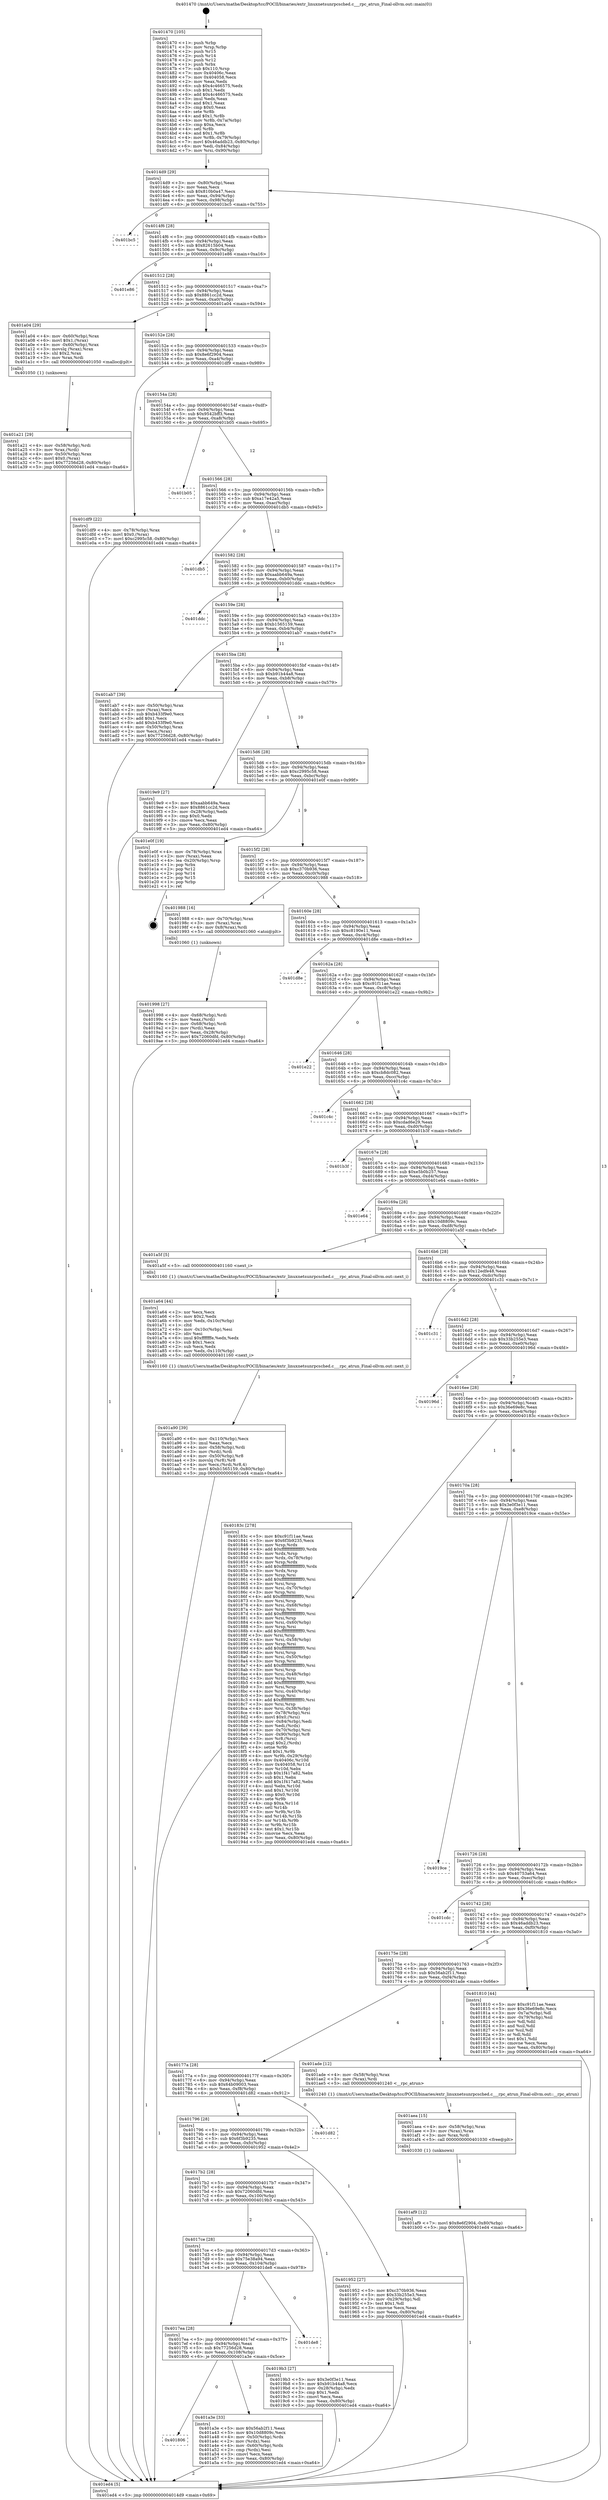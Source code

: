 digraph "0x401470" {
  label = "0x401470 (/mnt/c/Users/mathe/Desktop/tcc/POCII/binaries/extr_linuxnetsunrpcsched.c___rpc_atrun_Final-ollvm.out::main(0))"
  labelloc = "t"
  node[shape=record]

  Entry [label="",width=0.3,height=0.3,shape=circle,fillcolor=black,style=filled]
  "0x4014d9" [label="{
     0x4014d9 [29]\l
     | [instrs]\l
     &nbsp;&nbsp;0x4014d9 \<+3\>: mov -0x80(%rbp),%eax\l
     &nbsp;&nbsp;0x4014dc \<+2\>: mov %eax,%ecx\l
     &nbsp;&nbsp;0x4014de \<+6\>: sub $0x810b0a47,%ecx\l
     &nbsp;&nbsp;0x4014e4 \<+6\>: mov %eax,-0x94(%rbp)\l
     &nbsp;&nbsp;0x4014ea \<+6\>: mov %ecx,-0x98(%rbp)\l
     &nbsp;&nbsp;0x4014f0 \<+6\>: je 0000000000401bc5 \<main+0x755\>\l
  }"]
  "0x401bc5" [label="{
     0x401bc5\l
  }", style=dashed]
  "0x4014f6" [label="{
     0x4014f6 [28]\l
     | [instrs]\l
     &nbsp;&nbsp;0x4014f6 \<+5\>: jmp 00000000004014fb \<main+0x8b\>\l
     &nbsp;&nbsp;0x4014fb \<+6\>: mov -0x94(%rbp),%eax\l
     &nbsp;&nbsp;0x401501 \<+5\>: sub $0x82615b04,%eax\l
     &nbsp;&nbsp;0x401506 \<+6\>: mov %eax,-0x9c(%rbp)\l
     &nbsp;&nbsp;0x40150c \<+6\>: je 0000000000401e86 \<main+0xa16\>\l
  }"]
  Exit [label="",width=0.3,height=0.3,shape=circle,fillcolor=black,style=filled,peripheries=2]
  "0x401e86" [label="{
     0x401e86\l
  }", style=dashed]
  "0x401512" [label="{
     0x401512 [28]\l
     | [instrs]\l
     &nbsp;&nbsp;0x401512 \<+5\>: jmp 0000000000401517 \<main+0xa7\>\l
     &nbsp;&nbsp;0x401517 \<+6\>: mov -0x94(%rbp),%eax\l
     &nbsp;&nbsp;0x40151d \<+5\>: sub $0x8861cc2d,%eax\l
     &nbsp;&nbsp;0x401522 \<+6\>: mov %eax,-0xa0(%rbp)\l
     &nbsp;&nbsp;0x401528 \<+6\>: je 0000000000401a04 \<main+0x594\>\l
  }"]
  "0x401af9" [label="{
     0x401af9 [12]\l
     | [instrs]\l
     &nbsp;&nbsp;0x401af9 \<+7\>: movl $0x8e6f2904,-0x80(%rbp)\l
     &nbsp;&nbsp;0x401b00 \<+5\>: jmp 0000000000401ed4 \<main+0xa64\>\l
  }"]
  "0x401a04" [label="{
     0x401a04 [29]\l
     | [instrs]\l
     &nbsp;&nbsp;0x401a04 \<+4\>: mov -0x60(%rbp),%rax\l
     &nbsp;&nbsp;0x401a08 \<+6\>: movl $0x1,(%rax)\l
     &nbsp;&nbsp;0x401a0e \<+4\>: mov -0x60(%rbp),%rax\l
     &nbsp;&nbsp;0x401a12 \<+3\>: movslq (%rax),%rax\l
     &nbsp;&nbsp;0x401a15 \<+4\>: shl $0x2,%rax\l
     &nbsp;&nbsp;0x401a19 \<+3\>: mov %rax,%rdi\l
     &nbsp;&nbsp;0x401a1c \<+5\>: call 0000000000401050 \<malloc@plt\>\l
     | [calls]\l
     &nbsp;&nbsp;0x401050 \{1\} (unknown)\l
  }"]
  "0x40152e" [label="{
     0x40152e [28]\l
     | [instrs]\l
     &nbsp;&nbsp;0x40152e \<+5\>: jmp 0000000000401533 \<main+0xc3\>\l
     &nbsp;&nbsp;0x401533 \<+6\>: mov -0x94(%rbp),%eax\l
     &nbsp;&nbsp;0x401539 \<+5\>: sub $0x8e6f2904,%eax\l
     &nbsp;&nbsp;0x40153e \<+6\>: mov %eax,-0xa4(%rbp)\l
     &nbsp;&nbsp;0x401544 \<+6\>: je 0000000000401df9 \<main+0x989\>\l
  }"]
  "0x401aea" [label="{
     0x401aea [15]\l
     | [instrs]\l
     &nbsp;&nbsp;0x401aea \<+4\>: mov -0x58(%rbp),%rax\l
     &nbsp;&nbsp;0x401aee \<+3\>: mov (%rax),%rax\l
     &nbsp;&nbsp;0x401af1 \<+3\>: mov %rax,%rdi\l
     &nbsp;&nbsp;0x401af4 \<+5\>: call 0000000000401030 \<free@plt\>\l
     | [calls]\l
     &nbsp;&nbsp;0x401030 \{1\} (unknown)\l
  }"]
  "0x401df9" [label="{
     0x401df9 [22]\l
     | [instrs]\l
     &nbsp;&nbsp;0x401df9 \<+4\>: mov -0x78(%rbp),%rax\l
     &nbsp;&nbsp;0x401dfd \<+6\>: movl $0x0,(%rax)\l
     &nbsp;&nbsp;0x401e03 \<+7\>: movl $0xc2995c58,-0x80(%rbp)\l
     &nbsp;&nbsp;0x401e0a \<+5\>: jmp 0000000000401ed4 \<main+0xa64\>\l
  }"]
  "0x40154a" [label="{
     0x40154a [28]\l
     | [instrs]\l
     &nbsp;&nbsp;0x40154a \<+5\>: jmp 000000000040154f \<main+0xdf\>\l
     &nbsp;&nbsp;0x40154f \<+6\>: mov -0x94(%rbp),%eax\l
     &nbsp;&nbsp;0x401555 \<+5\>: sub $0x9542bff3,%eax\l
     &nbsp;&nbsp;0x40155a \<+6\>: mov %eax,-0xa8(%rbp)\l
     &nbsp;&nbsp;0x401560 \<+6\>: je 0000000000401b05 \<main+0x695\>\l
  }"]
  "0x401a90" [label="{
     0x401a90 [39]\l
     | [instrs]\l
     &nbsp;&nbsp;0x401a90 \<+6\>: mov -0x110(%rbp),%ecx\l
     &nbsp;&nbsp;0x401a96 \<+3\>: imul %eax,%ecx\l
     &nbsp;&nbsp;0x401a99 \<+4\>: mov -0x58(%rbp),%rdi\l
     &nbsp;&nbsp;0x401a9d \<+3\>: mov (%rdi),%rdi\l
     &nbsp;&nbsp;0x401aa0 \<+4\>: mov -0x50(%rbp),%r8\l
     &nbsp;&nbsp;0x401aa4 \<+3\>: movslq (%r8),%r8\l
     &nbsp;&nbsp;0x401aa7 \<+4\>: mov %ecx,(%rdi,%r8,4)\l
     &nbsp;&nbsp;0x401aab \<+7\>: movl $0xb1565159,-0x80(%rbp)\l
     &nbsp;&nbsp;0x401ab2 \<+5\>: jmp 0000000000401ed4 \<main+0xa64\>\l
  }"]
  "0x401b05" [label="{
     0x401b05\l
  }", style=dashed]
  "0x401566" [label="{
     0x401566 [28]\l
     | [instrs]\l
     &nbsp;&nbsp;0x401566 \<+5\>: jmp 000000000040156b \<main+0xfb\>\l
     &nbsp;&nbsp;0x40156b \<+6\>: mov -0x94(%rbp),%eax\l
     &nbsp;&nbsp;0x401571 \<+5\>: sub $0xa17e42a5,%eax\l
     &nbsp;&nbsp;0x401576 \<+6\>: mov %eax,-0xac(%rbp)\l
     &nbsp;&nbsp;0x40157c \<+6\>: je 0000000000401db5 \<main+0x945\>\l
  }"]
  "0x401a64" [label="{
     0x401a64 [44]\l
     | [instrs]\l
     &nbsp;&nbsp;0x401a64 \<+2\>: xor %ecx,%ecx\l
     &nbsp;&nbsp;0x401a66 \<+5\>: mov $0x2,%edx\l
     &nbsp;&nbsp;0x401a6b \<+6\>: mov %edx,-0x10c(%rbp)\l
     &nbsp;&nbsp;0x401a71 \<+1\>: cltd\l
     &nbsp;&nbsp;0x401a72 \<+6\>: mov -0x10c(%rbp),%esi\l
     &nbsp;&nbsp;0x401a78 \<+2\>: idiv %esi\l
     &nbsp;&nbsp;0x401a7a \<+6\>: imul $0xfffffffe,%edx,%edx\l
     &nbsp;&nbsp;0x401a80 \<+3\>: sub $0x1,%ecx\l
     &nbsp;&nbsp;0x401a83 \<+2\>: sub %ecx,%edx\l
     &nbsp;&nbsp;0x401a85 \<+6\>: mov %edx,-0x110(%rbp)\l
     &nbsp;&nbsp;0x401a8b \<+5\>: call 0000000000401160 \<next_i\>\l
     | [calls]\l
     &nbsp;&nbsp;0x401160 \{1\} (/mnt/c/Users/mathe/Desktop/tcc/POCII/binaries/extr_linuxnetsunrpcsched.c___rpc_atrun_Final-ollvm.out::next_i)\l
  }"]
  "0x401db5" [label="{
     0x401db5\l
  }", style=dashed]
  "0x401582" [label="{
     0x401582 [28]\l
     | [instrs]\l
     &nbsp;&nbsp;0x401582 \<+5\>: jmp 0000000000401587 \<main+0x117\>\l
     &nbsp;&nbsp;0x401587 \<+6\>: mov -0x94(%rbp),%eax\l
     &nbsp;&nbsp;0x40158d \<+5\>: sub $0xaabb649a,%eax\l
     &nbsp;&nbsp;0x401592 \<+6\>: mov %eax,-0xb0(%rbp)\l
     &nbsp;&nbsp;0x401598 \<+6\>: je 0000000000401ddc \<main+0x96c\>\l
  }"]
  "0x401806" [label="{
     0x401806\l
  }", style=dashed]
  "0x401ddc" [label="{
     0x401ddc\l
  }", style=dashed]
  "0x40159e" [label="{
     0x40159e [28]\l
     | [instrs]\l
     &nbsp;&nbsp;0x40159e \<+5\>: jmp 00000000004015a3 \<main+0x133\>\l
     &nbsp;&nbsp;0x4015a3 \<+6\>: mov -0x94(%rbp),%eax\l
     &nbsp;&nbsp;0x4015a9 \<+5\>: sub $0xb1565159,%eax\l
     &nbsp;&nbsp;0x4015ae \<+6\>: mov %eax,-0xb4(%rbp)\l
     &nbsp;&nbsp;0x4015b4 \<+6\>: je 0000000000401ab7 \<main+0x647\>\l
  }"]
  "0x401a3e" [label="{
     0x401a3e [33]\l
     | [instrs]\l
     &nbsp;&nbsp;0x401a3e \<+5\>: mov $0x56ab2f11,%eax\l
     &nbsp;&nbsp;0x401a43 \<+5\>: mov $0x10d8809c,%ecx\l
     &nbsp;&nbsp;0x401a48 \<+4\>: mov -0x50(%rbp),%rdx\l
     &nbsp;&nbsp;0x401a4c \<+2\>: mov (%rdx),%esi\l
     &nbsp;&nbsp;0x401a4e \<+4\>: mov -0x60(%rbp),%rdx\l
     &nbsp;&nbsp;0x401a52 \<+2\>: cmp (%rdx),%esi\l
     &nbsp;&nbsp;0x401a54 \<+3\>: cmovl %ecx,%eax\l
     &nbsp;&nbsp;0x401a57 \<+3\>: mov %eax,-0x80(%rbp)\l
     &nbsp;&nbsp;0x401a5a \<+5\>: jmp 0000000000401ed4 \<main+0xa64\>\l
  }"]
  "0x401ab7" [label="{
     0x401ab7 [39]\l
     | [instrs]\l
     &nbsp;&nbsp;0x401ab7 \<+4\>: mov -0x50(%rbp),%rax\l
     &nbsp;&nbsp;0x401abb \<+2\>: mov (%rax),%ecx\l
     &nbsp;&nbsp;0x401abd \<+6\>: sub $0xb433f9e0,%ecx\l
     &nbsp;&nbsp;0x401ac3 \<+3\>: add $0x1,%ecx\l
     &nbsp;&nbsp;0x401ac6 \<+6\>: add $0xb433f9e0,%ecx\l
     &nbsp;&nbsp;0x401acc \<+4\>: mov -0x50(%rbp),%rax\l
     &nbsp;&nbsp;0x401ad0 \<+2\>: mov %ecx,(%rax)\l
     &nbsp;&nbsp;0x401ad2 \<+7\>: movl $0x77256d28,-0x80(%rbp)\l
     &nbsp;&nbsp;0x401ad9 \<+5\>: jmp 0000000000401ed4 \<main+0xa64\>\l
  }"]
  "0x4015ba" [label="{
     0x4015ba [28]\l
     | [instrs]\l
     &nbsp;&nbsp;0x4015ba \<+5\>: jmp 00000000004015bf \<main+0x14f\>\l
     &nbsp;&nbsp;0x4015bf \<+6\>: mov -0x94(%rbp),%eax\l
     &nbsp;&nbsp;0x4015c5 \<+5\>: sub $0xb91b44a8,%eax\l
     &nbsp;&nbsp;0x4015ca \<+6\>: mov %eax,-0xb8(%rbp)\l
     &nbsp;&nbsp;0x4015d0 \<+6\>: je 00000000004019e9 \<main+0x579\>\l
  }"]
  "0x4017ea" [label="{
     0x4017ea [28]\l
     | [instrs]\l
     &nbsp;&nbsp;0x4017ea \<+5\>: jmp 00000000004017ef \<main+0x37f\>\l
     &nbsp;&nbsp;0x4017ef \<+6\>: mov -0x94(%rbp),%eax\l
     &nbsp;&nbsp;0x4017f5 \<+5\>: sub $0x77256d28,%eax\l
     &nbsp;&nbsp;0x4017fa \<+6\>: mov %eax,-0x108(%rbp)\l
     &nbsp;&nbsp;0x401800 \<+6\>: je 0000000000401a3e \<main+0x5ce\>\l
  }"]
  "0x4019e9" [label="{
     0x4019e9 [27]\l
     | [instrs]\l
     &nbsp;&nbsp;0x4019e9 \<+5\>: mov $0xaabb649a,%eax\l
     &nbsp;&nbsp;0x4019ee \<+5\>: mov $0x8861cc2d,%ecx\l
     &nbsp;&nbsp;0x4019f3 \<+3\>: mov -0x28(%rbp),%edx\l
     &nbsp;&nbsp;0x4019f6 \<+3\>: cmp $0x0,%edx\l
     &nbsp;&nbsp;0x4019f9 \<+3\>: cmove %ecx,%eax\l
     &nbsp;&nbsp;0x4019fc \<+3\>: mov %eax,-0x80(%rbp)\l
     &nbsp;&nbsp;0x4019ff \<+5\>: jmp 0000000000401ed4 \<main+0xa64\>\l
  }"]
  "0x4015d6" [label="{
     0x4015d6 [28]\l
     | [instrs]\l
     &nbsp;&nbsp;0x4015d6 \<+5\>: jmp 00000000004015db \<main+0x16b\>\l
     &nbsp;&nbsp;0x4015db \<+6\>: mov -0x94(%rbp),%eax\l
     &nbsp;&nbsp;0x4015e1 \<+5\>: sub $0xc2995c58,%eax\l
     &nbsp;&nbsp;0x4015e6 \<+6\>: mov %eax,-0xbc(%rbp)\l
     &nbsp;&nbsp;0x4015ec \<+6\>: je 0000000000401e0f \<main+0x99f\>\l
  }"]
  "0x401de8" [label="{
     0x401de8\l
  }", style=dashed]
  "0x401e0f" [label="{
     0x401e0f [19]\l
     | [instrs]\l
     &nbsp;&nbsp;0x401e0f \<+4\>: mov -0x78(%rbp),%rax\l
     &nbsp;&nbsp;0x401e13 \<+2\>: mov (%rax),%eax\l
     &nbsp;&nbsp;0x401e15 \<+4\>: lea -0x20(%rbp),%rsp\l
     &nbsp;&nbsp;0x401e19 \<+1\>: pop %rbx\l
     &nbsp;&nbsp;0x401e1a \<+2\>: pop %r12\l
     &nbsp;&nbsp;0x401e1c \<+2\>: pop %r14\l
     &nbsp;&nbsp;0x401e1e \<+2\>: pop %r15\l
     &nbsp;&nbsp;0x401e20 \<+1\>: pop %rbp\l
     &nbsp;&nbsp;0x401e21 \<+1\>: ret\l
  }"]
  "0x4015f2" [label="{
     0x4015f2 [28]\l
     | [instrs]\l
     &nbsp;&nbsp;0x4015f2 \<+5\>: jmp 00000000004015f7 \<main+0x187\>\l
     &nbsp;&nbsp;0x4015f7 \<+6\>: mov -0x94(%rbp),%eax\l
     &nbsp;&nbsp;0x4015fd \<+5\>: sub $0xc370b936,%eax\l
     &nbsp;&nbsp;0x401602 \<+6\>: mov %eax,-0xc0(%rbp)\l
     &nbsp;&nbsp;0x401608 \<+6\>: je 0000000000401988 \<main+0x518\>\l
  }"]
  "0x401a21" [label="{
     0x401a21 [29]\l
     | [instrs]\l
     &nbsp;&nbsp;0x401a21 \<+4\>: mov -0x58(%rbp),%rdi\l
     &nbsp;&nbsp;0x401a25 \<+3\>: mov %rax,(%rdi)\l
     &nbsp;&nbsp;0x401a28 \<+4\>: mov -0x50(%rbp),%rax\l
     &nbsp;&nbsp;0x401a2c \<+6\>: movl $0x0,(%rax)\l
     &nbsp;&nbsp;0x401a32 \<+7\>: movl $0x77256d28,-0x80(%rbp)\l
     &nbsp;&nbsp;0x401a39 \<+5\>: jmp 0000000000401ed4 \<main+0xa64\>\l
  }"]
  "0x401988" [label="{
     0x401988 [16]\l
     | [instrs]\l
     &nbsp;&nbsp;0x401988 \<+4\>: mov -0x70(%rbp),%rax\l
     &nbsp;&nbsp;0x40198c \<+3\>: mov (%rax),%rax\l
     &nbsp;&nbsp;0x40198f \<+4\>: mov 0x8(%rax),%rdi\l
     &nbsp;&nbsp;0x401993 \<+5\>: call 0000000000401060 \<atoi@plt\>\l
     | [calls]\l
     &nbsp;&nbsp;0x401060 \{1\} (unknown)\l
  }"]
  "0x40160e" [label="{
     0x40160e [28]\l
     | [instrs]\l
     &nbsp;&nbsp;0x40160e \<+5\>: jmp 0000000000401613 \<main+0x1a3\>\l
     &nbsp;&nbsp;0x401613 \<+6\>: mov -0x94(%rbp),%eax\l
     &nbsp;&nbsp;0x401619 \<+5\>: sub $0xc8190e11,%eax\l
     &nbsp;&nbsp;0x40161e \<+6\>: mov %eax,-0xc4(%rbp)\l
     &nbsp;&nbsp;0x401624 \<+6\>: je 0000000000401d8e \<main+0x91e\>\l
  }"]
  "0x4017ce" [label="{
     0x4017ce [28]\l
     | [instrs]\l
     &nbsp;&nbsp;0x4017ce \<+5\>: jmp 00000000004017d3 \<main+0x363\>\l
     &nbsp;&nbsp;0x4017d3 \<+6\>: mov -0x94(%rbp),%eax\l
     &nbsp;&nbsp;0x4017d9 \<+5\>: sub $0x75e38a94,%eax\l
     &nbsp;&nbsp;0x4017de \<+6\>: mov %eax,-0x104(%rbp)\l
     &nbsp;&nbsp;0x4017e4 \<+6\>: je 0000000000401de8 \<main+0x978\>\l
  }"]
  "0x401d8e" [label="{
     0x401d8e\l
  }", style=dashed]
  "0x40162a" [label="{
     0x40162a [28]\l
     | [instrs]\l
     &nbsp;&nbsp;0x40162a \<+5\>: jmp 000000000040162f \<main+0x1bf\>\l
     &nbsp;&nbsp;0x40162f \<+6\>: mov -0x94(%rbp),%eax\l
     &nbsp;&nbsp;0x401635 \<+5\>: sub $0xc91f11ae,%eax\l
     &nbsp;&nbsp;0x40163a \<+6\>: mov %eax,-0xc8(%rbp)\l
     &nbsp;&nbsp;0x401640 \<+6\>: je 0000000000401e22 \<main+0x9b2\>\l
  }"]
  "0x4019b3" [label="{
     0x4019b3 [27]\l
     | [instrs]\l
     &nbsp;&nbsp;0x4019b3 \<+5\>: mov $0x3e0f3e11,%eax\l
     &nbsp;&nbsp;0x4019b8 \<+5\>: mov $0xb91b44a8,%ecx\l
     &nbsp;&nbsp;0x4019bd \<+3\>: mov -0x28(%rbp),%edx\l
     &nbsp;&nbsp;0x4019c0 \<+3\>: cmp $0x1,%edx\l
     &nbsp;&nbsp;0x4019c3 \<+3\>: cmovl %ecx,%eax\l
     &nbsp;&nbsp;0x4019c6 \<+3\>: mov %eax,-0x80(%rbp)\l
     &nbsp;&nbsp;0x4019c9 \<+5\>: jmp 0000000000401ed4 \<main+0xa64\>\l
  }"]
  "0x401e22" [label="{
     0x401e22\l
  }", style=dashed]
  "0x401646" [label="{
     0x401646 [28]\l
     | [instrs]\l
     &nbsp;&nbsp;0x401646 \<+5\>: jmp 000000000040164b \<main+0x1db\>\l
     &nbsp;&nbsp;0x40164b \<+6\>: mov -0x94(%rbp),%eax\l
     &nbsp;&nbsp;0x401651 \<+5\>: sub $0xcb8dc082,%eax\l
     &nbsp;&nbsp;0x401656 \<+6\>: mov %eax,-0xcc(%rbp)\l
     &nbsp;&nbsp;0x40165c \<+6\>: je 0000000000401c4c \<main+0x7dc\>\l
  }"]
  "0x401998" [label="{
     0x401998 [27]\l
     | [instrs]\l
     &nbsp;&nbsp;0x401998 \<+4\>: mov -0x68(%rbp),%rdi\l
     &nbsp;&nbsp;0x40199c \<+2\>: mov %eax,(%rdi)\l
     &nbsp;&nbsp;0x40199e \<+4\>: mov -0x68(%rbp),%rdi\l
     &nbsp;&nbsp;0x4019a2 \<+2\>: mov (%rdi),%eax\l
     &nbsp;&nbsp;0x4019a4 \<+3\>: mov %eax,-0x28(%rbp)\l
     &nbsp;&nbsp;0x4019a7 \<+7\>: movl $0x72060dfd,-0x80(%rbp)\l
     &nbsp;&nbsp;0x4019ae \<+5\>: jmp 0000000000401ed4 \<main+0xa64\>\l
  }"]
  "0x401c4c" [label="{
     0x401c4c\l
  }", style=dashed]
  "0x401662" [label="{
     0x401662 [28]\l
     | [instrs]\l
     &nbsp;&nbsp;0x401662 \<+5\>: jmp 0000000000401667 \<main+0x1f7\>\l
     &nbsp;&nbsp;0x401667 \<+6\>: mov -0x94(%rbp),%eax\l
     &nbsp;&nbsp;0x40166d \<+5\>: sub $0xcdad6e29,%eax\l
     &nbsp;&nbsp;0x401672 \<+6\>: mov %eax,-0xd0(%rbp)\l
     &nbsp;&nbsp;0x401678 \<+6\>: je 0000000000401b3f \<main+0x6cf\>\l
  }"]
  "0x4017b2" [label="{
     0x4017b2 [28]\l
     | [instrs]\l
     &nbsp;&nbsp;0x4017b2 \<+5\>: jmp 00000000004017b7 \<main+0x347\>\l
     &nbsp;&nbsp;0x4017b7 \<+6\>: mov -0x94(%rbp),%eax\l
     &nbsp;&nbsp;0x4017bd \<+5\>: sub $0x72060dfd,%eax\l
     &nbsp;&nbsp;0x4017c2 \<+6\>: mov %eax,-0x100(%rbp)\l
     &nbsp;&nbsp;0x4017c8 \<+6\>: je 00000000004019b3 \<main+0x543\>\l
  }"]
  "0x401b3f" [label="{
     0x401b3f\l
  }", style=dashed]
  "0x40167e" [label="{
     0x40167e [28]\l
     | [instrs]\l
     &nbsp;&nbsp;0x40167e \<+5\>: jmp 0000000000401683 \<main+0x213\>\l
     &nbsp;&nbsp;0x401683 \<+6\>: mov -0x94(%rbp),%eax\l
     &nbsp;&nbsp;0x401689 \<+5\>: sub $0xe5b0b257,%eax\l
     &nbsp;&nbsp;0x40168e \<+6\>: mov %eax,-0xd4(%rbp)\l
     &nbsp;&nbsp;0x401694 \<+6\>: je 0000000000401e64 \<main+0x9f4\>\l
  }"]
  "0x401952" [label="{
     0x401952 [27]\l
     | [instrs]\l
     &nbsp;&nbsp;0x401952 \<+5\>: mov $0xc370b936,%eax\l
     &nbsp;&nbsp;0x401957 \<+5\>: mov $0x33b255e3,%ecx\l
     &nbsp;&nbsp;0x40195c \<+3\>: mov -0x29(%rbp),%dl\l
     &nbsp;&nbsp;0x40195f \<+3\>: test $0x1,%dl\l
     &nbsp;&nbsp;0x401962 \<+3\>: cmovne %ecx,%eax\l
     &nbsp;&nbsp;0x401965 \<+3\>: mov %eax,-0x80(%rbp)\l
     &nbsp;&nbsp;0x401968 \<+5\>: jmp 0000000000401ed4 \<main+0xa64\>\l
  }"]
  "0x401e64" [label="{
     0x401e64\l
  }", style=dashed]
  "0x40169a" [label="{
     0x40169a [28]\l
     | [instrs]\l
     &nbsp;&nbsp;0x40169a \<+5\>: jmp 000000000040169f \<main+0x22f\>\l
     &nbsp;&nbsp;0x40169f \<+6\>: mov -0x94(%rbp),%eax\l
     &nbsp;&nbsp;0x4016a5 \<+5\>: sub $0x10d8809c,%eax\l
     &nbsp;&nbsp;0x4016aa \<+6\>: mov %eax,-0xd8(%rbp)\l
     &nbsp;&nbsp;0x4016b0 \<+6\>: je 0000000000401a5f \<main+0x5ef\>\l
  }"]
  "0x401796" [label="{
     0x401796 [28]\l
     | [instrs]\l
     &nbsp;&nbsp;0x401796 \<+5\>: jmp 000000000040179b \<main+0x32b\>\l
     &nbsp;&nbsp;0x40179b \<+6\>: mov -0x94(%rbp),%eax\l
     &nbsp;&nbsp;0x4017a1 \<+5\>: sub $0x6f3b9235,%eax\l
     &nbsp;&nbsp;0x4017a6 \<+6\>: mov %eax,-0xfc(%rbp)\l
     &nbsp;&nbsp;0x4017ac \<+6\>: je 0000000000401952 \<main+0x4e2\>\l
  }"]
  "0x401a5f" [label="{
     0x401a5f [5]\l
     | [instrs]\l
     &nbsp;&nbsp;0x401a5f \<+5\>: call 0000000000401160 \<next_i\>\l
     | [calls]\l
     &nbsp;&nbsp;0x401160 \{1\} (/mnt/c/Users/mathe/Desktop/tcc/POCII/binaries/extr_linuxnetsunrpcsched.c___rpc_atrun_Final-ollvm.out::next_i)\l
  }"]
  "0x4016b6" [label="{
     0x4016b6 [28]\l
     | [instrs]\l
     &nbsp;&nbsp;0x4016b6 \<+5\>: jmp 00000000004016bb \<main+0x24b\>\l
     &nbsp;&nbsp;0x4016bb \<+6\>: mov -0x94(%rbp),%eax\l
     &nbsp;&nbsp;0x4016c1 \<+5\>: sub $0x12edfe48,%eax\l
     &nbsp;&nbsp;0x4016c6 \<+6\>: mov %eax,-0xdc(%rbp)\l
     &nbsp;&nbsp;0x4016cc \<+6\>: je 0000000000401c31 \<main+0x7c1\>\l
  }"]
  "0x401d82" [label="{
     0x401d82\l
  }", style=dashed]
  "0x401c31" [label="{
     0x401c31\l
  }", style=dashed]
  "0x4016d2" [label="{
     0x4016d2 [28]\l
     | [instrs]\l
     &nbsp;&nbsp;0x4016d2 \<+5\>: jmp 00000000004016d7 \<main+0x267\>\l
     &nbsp;&nbsp;0x4016d7 \<+6\>: mov -0x94(%rbp),%eax\l
     &nbsp;&nbsp;0x4016dd \<+5\>: sub $0x33b255e3,%eax\l
     &nbsp;&nbsp;0x4016e2 \<+6\>: mov %eax,-0xe0(%rbp)\l
     &nbsp;&nbsp;0x4016e8 \<+6\>: je 000000000040196d \<main+0x4fd\>\l
  }"]
  "0x40177a" [label="{
     0x40177a [28]\l
     | [instrs]\l
     &nbsp;&nbsp;0x40177a \<+5\>: jmp 000000000040177f \<main+0x30f\>\l
     &nbsp;&nbsp;0x40177f \<+6\>: mov -0x94(%rbp),%eax\l
     &nbsp;&nbsp;0x401785 \<+5\>: sub $0x64b09003,%eax\l
     &nbsp;&nbsp;0x40178a \<+6\>: mov %eax,-0xf8(%rbp)\l
     &nbsp;&nbsp;0x401790 \<+6\>: je 0000000000401d82 \<main+0x912\>\l
  }"]
  "0x40196d" [label="{
     0x40196d\l
  }", style=dashed]
  "0x4016ee" [label="{
     0x4016ee [28]\l
     | [instrs]\l
     &nbsp;&nbsp;0x4016ee \<+5\>: jmp 00000000004016f3 \<main+0x283\>\l
     &nbsp;&nbsp;0x4016f3 \<+6\>: mov -0x94(%rbp),%eax\l
     &nbsp;&nbsp;0x4016f9 \<+5\>: sub $0x36e69e8c,%eax\l
     &nbsp;&nbsp;0x4016fe \<+6\>: mov %eax,-0xe4(%rbp)\l
     &nbsp;&nbsp;0x401704 \<+6\>: je 000000000040183c \<main+0x3cc\>\l
  }"]
  "0x401ade" [label="{
     0x401ade [12]\l
     | [instrs]\l
     &nbsp;&nbsp;0x401ade \<+4\>: mov -0x58(%rbp),%rax\l
     &nbsp;&nbsp;0x401ae2 \<+3\>: mov (%rax),%rdi\l
     &nbsp;&nbsp;0x401ae5 \<+5\>: call 0000000000401240 \<__rpc_atrun\>\l
     | [calls]\l
     &nbsp;&nbsp;0x401240 \{1\} (/mnt/c/Users/mathe/Desktop/tcc/POCII/binaries/extr_linuxnetsunrpcsched.c___rpc_atrun_Final-ollvm.out::__rpc_atrun)\l
  }"]
  "0x40183c" [label="{
     0x40183c [278]\l
     | [instrs]\l
     &nbsp;&nbsp;0x40183c \<+5\>: mov $0xc91f11ae,%eax\l
     &nbsp;&nbsp;0x401841 \<+5\>: mov $0x6f3b9235,%ecx\l
     &nbsp;&nbsp;0x401846 \<+3\>: mov %rsp,%rdx\l
     &nbsp;&nbsp;0x401849 \<+4\>: add $0xfffffffffffffff0,%rdx\l
     &nbsp;&nbsp;0x40184d \<+3\>: mov %rdx,%rsp\l
     &nbsp;&nbsp;0x401850 \<+4\>: mov %rdx,-0x78(%rbp)\l
     &nbsp;&nbsp;0x401854 \<+3\>: mov %rsp,%rdx\l
     &nbsp;&nbsp;0x401857 \<+4\>: add $0xfffffffffffffff0,%rdx\l
     &nbsp;&nbsp;0x40185b \<+3\>: mov %rdx,%rsp\l
     &nbsp;&nbsp;0x40185e \<+3\>: mov %rsp,%rsi\l
     &nbsp;&nbsp;0x401861 \<+4\>: add $0xfffffffffffffff0,%rsi\l
     &nbsp;&nbsp;0x401865 \<+3\>: mov %rsi,%rsp\l
     &nbsp;&nbsp;0x401868 \<+4\>: mov %rsi,-0x70(%rbp)\l
     &nbsp;&nbsp;0x40186c \<+3\>: mov %rsp,%rsi\l
     &nbsp;&nbsp;0x40186f \<+4\>: add $0xfffffffffffffff0,%rsi\l
     &nbsp;&nbsp;0x401873 \<+3\>: mov %rsi,%rsp\l
     &nbsp;&nbsp;0x401876 \<+4\>: mov %rsi,-0x68(%rbp)\l
     &nbsp;&nbsp;0x40187a \<+3\>: mov %rsp,%rsi\l
     &nbsp;&nbsp;0x40187d \<+4\>: add $0xfffffffffffffff0,%rsi\l
     &nbsp;&nbsp;0x401881 \<+3\>: mov %rsi,%rsp\l
     &nbsp;&nbsp;0x401884 \<+4\>: mov %rsi,-0x60(%rbp)\l
     &nbsp;&nbsp;0x401888 \<+3\>: mov %rsp,%rsi\l
     &nbsp;&nbsp;0x40188b \<+4\>: add $0xfffffffffffffff0,%rsi\l
     &nbsp;&nbsp;0x40188f \<+3\>: mov %rsi,%rsp\l
     &nbsp;&nbsp;0x401892 \<+4\>: mov %rsi,-0x58(%rbp)\l
     &nbsp;&nbsp;0x401896 \<+3\>: mov %rsp,%rsi\l
     &nbsp;&nbsp;0x401899 \<+4\>: add $0xfffffffffffffff0,%rsi\l
     &nbsp;&nbsp;0x40189d \<+3\>: mov %rsi,%rsp\l
     &nbsp;&nbsp;0x4018a0 \<+4\>: mov %rsi,-0x50(%rbp)\l
     &nbsp;&nbsp;0x4018a4 \<+3\>: mov %rsp,%rsi\l
     &nbsp;&nbsp;0x4018a7 \<+4\>: add $0xfffffffffffffff0,%rsi\l
     &nbsp;&nbsp;0x4018ab \<+3\>: mov %rsi,%rsp\l
     &nbsp;&nbsp;0x4018ae \<+4\>: mov %rsi,-0x48(%rbp)\l
     &nbsp;&nbsp;0x4018b2 \<+3\>: mov %rsp,%rsi\l
     &nbsp;&nbsp;0x4018b5 \<+4\>: add $0xfffffffffffffff0,%rsi\l
     &nbsp;&nbsp;0x4018b9 \<+3\>: mov %rsi,%rsp\l
     &nbsp;&nbsp;0x4018bc \<+4\>: mov %rsi,-0x40(%rbp)\l
     &nbsp;&nbsp;0x4018c0 \<+3\>: mov %rsp,%rsi\l
     &nbsp;&nbsp;0x4018c3 \<+4\>: add $0xfffffffffffffff0,%rsi\l
     &nbsp;&nbsp;0x4018c7 \<+3\>: mov %rsi,%rsp\l
     &nbsp;&nbsp;0x4018ca \<+4\>: mov %rsi,-0x38(%rbp)\l
     &nbsp;&nbsp;0x4018ce \<+4\>: mov -0x78(%rbp),%rsi\l
     &nbsp;&nbsp;0x4018d2 \<+6\>: movl $0x0,(%rsi)\l
     &nbsp;&nbsp;0x4018d8 \<+6\>: mov -0x84(%rbp),%edi\l
     &nbsp;&nbsp;0x4018de \<+2\>: mov %edi,(%rdx)\l
     &nbsp;&nbsp;0x4018e0 \<+4\>: mov -0x70(%rbp),%rsi\l
     &nbsp;&nbsp;0x4018e4 \<+7\>: mov -0x90(%rbp),%r8\l
     &nbsp;&nbsp;0x4018eb \<+3\>: mov %r8,(%rsi)\l
     &nbsp;&nbsp;0x4018ee \<+3\>: cmpl $0x2,(%rdx)\l
     &nbsp;&nbsp;0x4018f1 \<+4\>: setne %r9b\l
     &nbsp;&nbsp;0x4018f5 \<+4\>: and $0x1,%r9b\l
     &nbsp;&nbsp;0x4018f9 \<+4\>: mov %r9b,-0x29(%rbp)\l
     &nbsp;&nbsp;0x4018fd \<+8\>: mov 0x40406c,%r10d\l
     &nbsp;&nbsp;0x401905 \<+8\>: mov 0x404058,%r11d\l
     &nbsp;&nbsp;0x40190d \<+3\>: mov %r10d,%ebx\l
     &nbsp;&nbsp;0x401910 \<+6\>: sub $0x1f417a82,%ebx\l
     &nbsp;&nbsp;0x401916 \<+3\>: sub $0x1,%ebx\l
     &nbsp;&nbsp;0x401919 \<+6\>: add $0x1f417a82,%ebx\l
     &nbsp;&nbsp;0x40191f \<+4\>: imul %ebx,%r10d\l
     &nbsp;&nbsp;0x401923 \<+4\>: and $0x1,%r10d\l
     &nbsp;&nbsp;0x401927 \<+4\>: cmp $0x0,%r10d\l
     &nbsp;&nbsp;0x40192b \<+4\>: sete %r9b\l
     &nbsp;&nbsp;0x40192f \<+4\>: cmp $0xa,%r11d\l
     &nbsp;&nbsp;0x401933 \<+4\>: setl %r14b\l
     &nbsp;&nbsp;0x401937 \<+3\>: mov %r9b,%r15b\l
     &nbsp;&nbsp;0x40193a \<+3\>: and %r14b,%r15b\l
     &nbsp;&nbsp;0x40193d \<+3\>: xor %r14b,%r9b\l
     &nbsp;&nbsp;0x401940 \<+3\>: or %r9b,%r15b\l
     &nbsp;&nbsp;0x401943 \<+4\>: test $0x1,%r15b\l
     &nbsp;&nbsp;0x401947 \<+3\>: cmovne %ecx,%eax\l
     &nbsp;&nbsp;0x40194a \<+3\>: mov %eax,-0x80(%rbp)\l
     &nbsp;&nbsp;0x40194d \<+5\>: jmp 0000000000401ed4 \<main+0xa64\>\l
  }"]
  "0x40170a" [label="{
     0x40170a [28]\l
     | [instrs]\l
     &nbsp;&nbsp;0x40170a \<+5\>: jmp 000000000040170f \<main+0x29f\>\l
     &nbsp;&nbsp;0x40170f \<+6\>: mov -0x94(%rbp),%eax\l
     &nbsp;&nbsp;0x401715 \<+5\>: sub $0x3e0f3e11,%eax\l
     &nbsp;&nbsp;0x40171a \<+6\>: mov %eax,-0xe8(%rbp)\l
     &nbsp;&nbsp;0x401720 \<+6\>: je 00000000004019ce \<main+0x55e\>\l
  }"]
  "0x401470" [label="{
     0x401470 [105]\l
     | [instrs]\l
     &nbsp;&nbsp;0x401470 \<+1\>: push %rbp\l
     &nbsp;&nbsp;0x401471 \<+3\>: mov %rsp,%rbp\l
     &nbsp;&nbsp;0x401474 \<+2\>: push %r15\l
     &nbsp;&nbsp;0x401476 \<+2\>: push %r14\l
     &nbsp;&nbsp;0x401478 \<+2\>: push %r12\l
     &nbsp;&nbsp;0x40147a \<+1\>: push %rbx\l
     &nbsp;&nbsp;0x40147b \<+7\>: sub $0x110,%rsp\l
     &nbsp;&nbsp;0x401482 \<+7\>: mov 0x40406c,%eax\l
     &nbsp;&nbsp;0x401489 \<+7\>: mov 0x404058,%ecx\l
     &nbsp;&nbsp;0x401490 \<+2\>: mov %eax,%edx\l
     &nbsp;&nbsp;0x401492 \<+6\>: sub $0x4c466575,%edx\l
     &nbsp;&nbsp;0x401498 \<+3\>: sub $0x1,%edx\l
     &nbsp;&nbsp;0x40149b \<+6\>: add $0x4c466575,%edx\l
     &nbsp;&nbsp;0x4014a1 \<+3\>: imul %edx,%eax\l
     &nbsp;&nbsp;0x4014a4 \<+3\>: and $0x1,%eax\l
     &nbsp;&nbsp;0x4014a7 \<+3\>: cmp $0x0,%eax\l
     &nbsp;&nbsp;0x4014aa \<+4\>: sete %r8b\l
     &nbsp;&nbsp;0x4014ae \<+4\>: and $0x1,%r8b\l
     &nbsp;&nbsp;0x4014b2 \<+4\>: mov %r8b,-0x7a(%rbp)\l
     &nbsp;&nbsp;0x4014b6 \<+3\>: cmp $0xa,%ecx\l
     &nbsp;&nbsp;0x4014b9 \<+4\>: setl %r8b\l
     &nbsp;&nbsp;0x4014bd \<+4\>: and $0x1,%r8b\l
     &nbsp;&nbsp;0x4014c1 \<+4\>: mov %r8b,-0x79(%rbp)\l
     &nbsp;&nbsp;0x4014c5 \<+7\>: movl $0x46addb23,-0x80(%rbp)\l
     &nbsp;&nbsp;0x4014cc \<+6\>: mov %edi,-0x84(%rbp)\l
     &nbsp;&nbsp;0x4014d2 \<+7\>: mov %rsi,-0x90(%rbp)\l
  }"]
  "0x4019ce" [label="{
     0x4019ce\l
  }", style=dashed]
  "0x401726" [label="{
     0x401726 [28]\l
     | [instrs]\l
     &nbsp;&nbsp;0x401726 \<+5\>: jmp 000000000040172b \<main+0x2bb\>\l
     &nbsp;&nbsp;0x40172b \<+6\>: mov -0x94(%rbp),%eax\l
     &nbsp;&nbsp;0x401731 \<+5\>: sub $0x40753a64,%eax\l
     &nbsp;&nbsp;0x401736 \<+6\>: mov %eax,-0xec(%rbp)\l
     &nbsp;&nbsp;0x40173c \<+6\>: je 0000000000401cdc \<main+0x86c\>\l
  }"]
  "0x401ed4" [label="{
     0x401ed4 [5]\l
     | [instrs]\l
     &nbsp;&nbsp;0x401ed4 \<+5\>: jmp 00000000004014d9 \<main+0x69\>\l
  }"]
  "0x401cdc" [label="{
     0x401cdc\l
  }", style=dashed]
  "0x401742" [label="{
     0x401742 [28]\l
     | [instrs]\l
     &nbsp;&nbsp;0x401742 \<+5\>: jmp 0000000000401747 \<main+0x2d7\>\l
     &nbsp;&nbsp;0x401747 \<+6\>: mov -0x94(%rbp),%eax\l
     &nbsp;&nbsp;0x40174d \<+5\>: sub $0x46addb23,%eax\l
     &nbsp;&nbsp;0x401752 \<+6\>: mov %eax,-0xf0(%rbp)\l
     &nbsp;&nbsp;0x401758 \<+6\>: je 0000000000401810 \<main+0x3a0\>\l
  }"]
  "0x40175e" [label="{
     0x40175e [28]\l
     | [instrs]\l
     &nbsp;&nbsp;0x40175e \<+5\>: jmp 0000000000401763 \<main+0x2f3\>\l
     &nbsp;&nbsp;0x401763 \<+6\>: mov -0x94(%rbp),%eax\l
     &nbsp;&nbsp;0x401769 \<+5\>: sub $0x56ab2f11,%eax\l
     &nbsp;&nbsp;0x40176e \<+6\>: mov %eax,-0xf4(%rbp)\l
     &nbsp;&nbsp;0x401774 \<+6\>: je 0000000000401ade \<main+0x66e\>\l
  }"]
  "0x401810" [label="{
     0x401810 [44]\l
     | [instrs]\l
     &nbsp;&nbsp;0x401810 \<+5\>: mov $0xc91f11ae,%eax\l
     &nbsp;&nbsp;0x401815 \<+5\>: mov $0x36e69e8c,%ecx\l
     &nbsp;&nbsp;0x40181a \<+3\>: mov -0x7a(%rbp),%dl\l
     &nbsp;&nbsp;0x40181d \<+4\>: mov -0x79(%rbp),%sil\l
     &nbsp;&nbsp;0x401821 \<+3\>: mov %dl,%dil\l
     &nbsp;&nbsp;0x401824 \<+3\>: and %sil,%dil\l
     &nbsp;&nbsp;0x401827 \<+3\>: xor %sil,%dl\l
     &nbsp;&nbsp;0x40182a \<+3\>: or %dl,%dil\l
     &nbsp;&nbsp;0x40182d \<+4\>: test $0x1,%dil\l
     &nbsp;&nbsp;0x401831 \<+3\>: cmovne %ecx,%eax\l
     &nbsp;&nbsp;0x401834 \<+3\>: mov %eax,-0x80(%rbp)\l
     &nbsp;&nbsp;0x401837 \<+5\>: jmp 0000000000401ed4 \<main+0xa64\>\l
  }"]
  Entry -> "0x401470" [label=" 1"]
  "0x4014d9" -> "0x401bc5" [label=" 0"]
  "0x4014d9" -> "0x4014f6" [label=" 14"]
  "0x401e0f" -> Exit [label=" 1"]
  "0x4014f6" -> "0x401e86" [label=" 0"]
  "0x4014f6" -> "0x401512" [label=" 14"]
  "0x401df9" -> "0x401ed4" [label=" 1"]
  "0x401512" -> "0x401a04" [label=" 1"]
  "0x401512" -> "0x40152e" [label=" 13"]
  "0x401af9" -> "0x401ed4" [label=" 1"]
  "0x40152e" -> "0x401df9" [label=" 1"]
  "0x40152e" -> "0x40154a" [label=" 12"]
  "0x401aea" -> "0x401af9" [label=" 1"]
  "0x40154a" -> "0x401b05" [label=" 0"]
  "0x40154a" -> "0x401566" [label=" 12"]
  "0x401ade" -> "0x401aea" [label=" 1"]
  "0x401566" -> "0x401db5" [label=" 0"]
  "0x401566" -> "0x401582" [label=" 12"]
  "0x401ab7" -> "0x401ed4" [label=" 1"]
  "0x401582" -> "0x401ddc" [label=" 0"]
  "0x401582" -> "0x40159e" [label=" 12"]
  "0x401a90" -> "0x401ed4" [label=" 1"]
  "0x40159e" -> "0x401ab7" [label=" 1"]
  "0x40159e" -> "0x4015ba" [label=" 11"]
  "0x401a64" -> "0x401a90" [label=" 1"]
  "0x4015ba" -> "0x4019e9" [label=" 1"]
  "0x4015ba" -> "0x4015d6" [label=" 10"]
  "0x401a3e" -> "0x401ed4" [label=" 2"]
  "0x4015d6" -> "0x401e0f" [label=" 1"]
  "0x4015d6" -> "0x4015f2" [label=" 9"]
  "0x4017ea" -> "0x401806" [label=" 0"]
  "0x4015f2" -> "0x401988" [label=" 1"]
  "0x4015f2" -> "0x40160e" [label=" 8"]
  "0x401a5f" -> "0x401a64" [label=" 1"]
  "0x40160e" -> "0x401d8e" [label=" 0"]
  "0x40160e" -> "0x40162a" [label=" 8"]
  "0x4017ce" -> "0x4017ea" [label=" 2"]
  "0x40162a" -> "0x401e22" [label=" 0"]
  "0x40162a" -> "0x401646" [label=" 8"]
  "0x4017ce" -> "0x401de8" [label=" 0"]
  "0x401646" -> "0x401c4c" [label=" 0"]
  "0x401646" -> "0x401662" [label=" 8"]
  "0x401a21" -> "0x401ed4" [label=" 1"]
  "0x401662" -> "0x401b3f" [label=" 0"]
  "0x401662" -> "0x40167e" [label=" 8"]
  "0x401a04" -> "0x401a21" [label=" 1"]
  "0x40167e" -> "0x401e64" [label=" 0"]
  "0x40167e" -> "0x40169a" [label=" 8"]
  "0x4019e9" -> "0x401ed4" [label=" 1"]
  "0x40169a" -> "0x401a5f" [label=" 1"]
  "0x40169a" -> "0x4016b6" [label=" 7"]
  "0x4017b2" -> "0x4017ce" [label=" 2"]
  "0x4016b6" -> "0x401c31" [label=" 0"]
  "0x4016b6" -> "0x4016d2" [label=" 7"]
  "0x4017b2" -> "0x4019b3" [label=" 1"]
  "0x4016d2" -> "0x40196d" [label=" 0"]
  "0x4016d2" -> "0x4016ee" [label=" 7"]
  "0x401998" -> "0x401ed4" [label=" 1"]
  "0x4016ee" -> "0x40183c" [label=" 1"]
  "0x4016ee" -> "0x40170a" [label=" 6"]
  "0x401988" -> "0x401998" [label=" 1"]
  "0x40170a" -> "0x4019ce" [label=" 0"]
  "0x40170a" -> "0x401726" [label=" 6"]
  "0x401796" -> "0x401952" [label=" 1"]
  "0x401726" -> "0x401cdc" [label=" 0"]
  "0x401726" -> "0x401742" [label=" 6"]
  "0x4019b3" -> "0x401ed4" [label=" 1"]
  "0x401742" -> "0x401810" [label=" 1"]
  "0x401742" -> "0x40175e" [label=" 5"]
  "0x401810" -> "0x401ed4" [label=" 1"]
  "0x401470" -> "0x4014d9" [label=" 1"]
  "0x401ed4" -> "0x4014d9" [label=" 13"]
  "0x401796" -> "0x4017b2" [label=" 3"]
  "0x40183c" -> "0x401ed4" [label=" 1"]
  "0x401952" -> "0x401ed4" [label=" 1"]
  "0x40175e" -> "0x401ade" [label=" 1"]
  "0x40175e" -> "0x40177a" [label=" 4"]
  "0x4017ea" -> "0x401a3e" [label=" 2"]
  "0x40177a" -> "0x401d82" [label=" 0"]
  "0x40177a" -> "0x401796" [label=" 4"]
}
